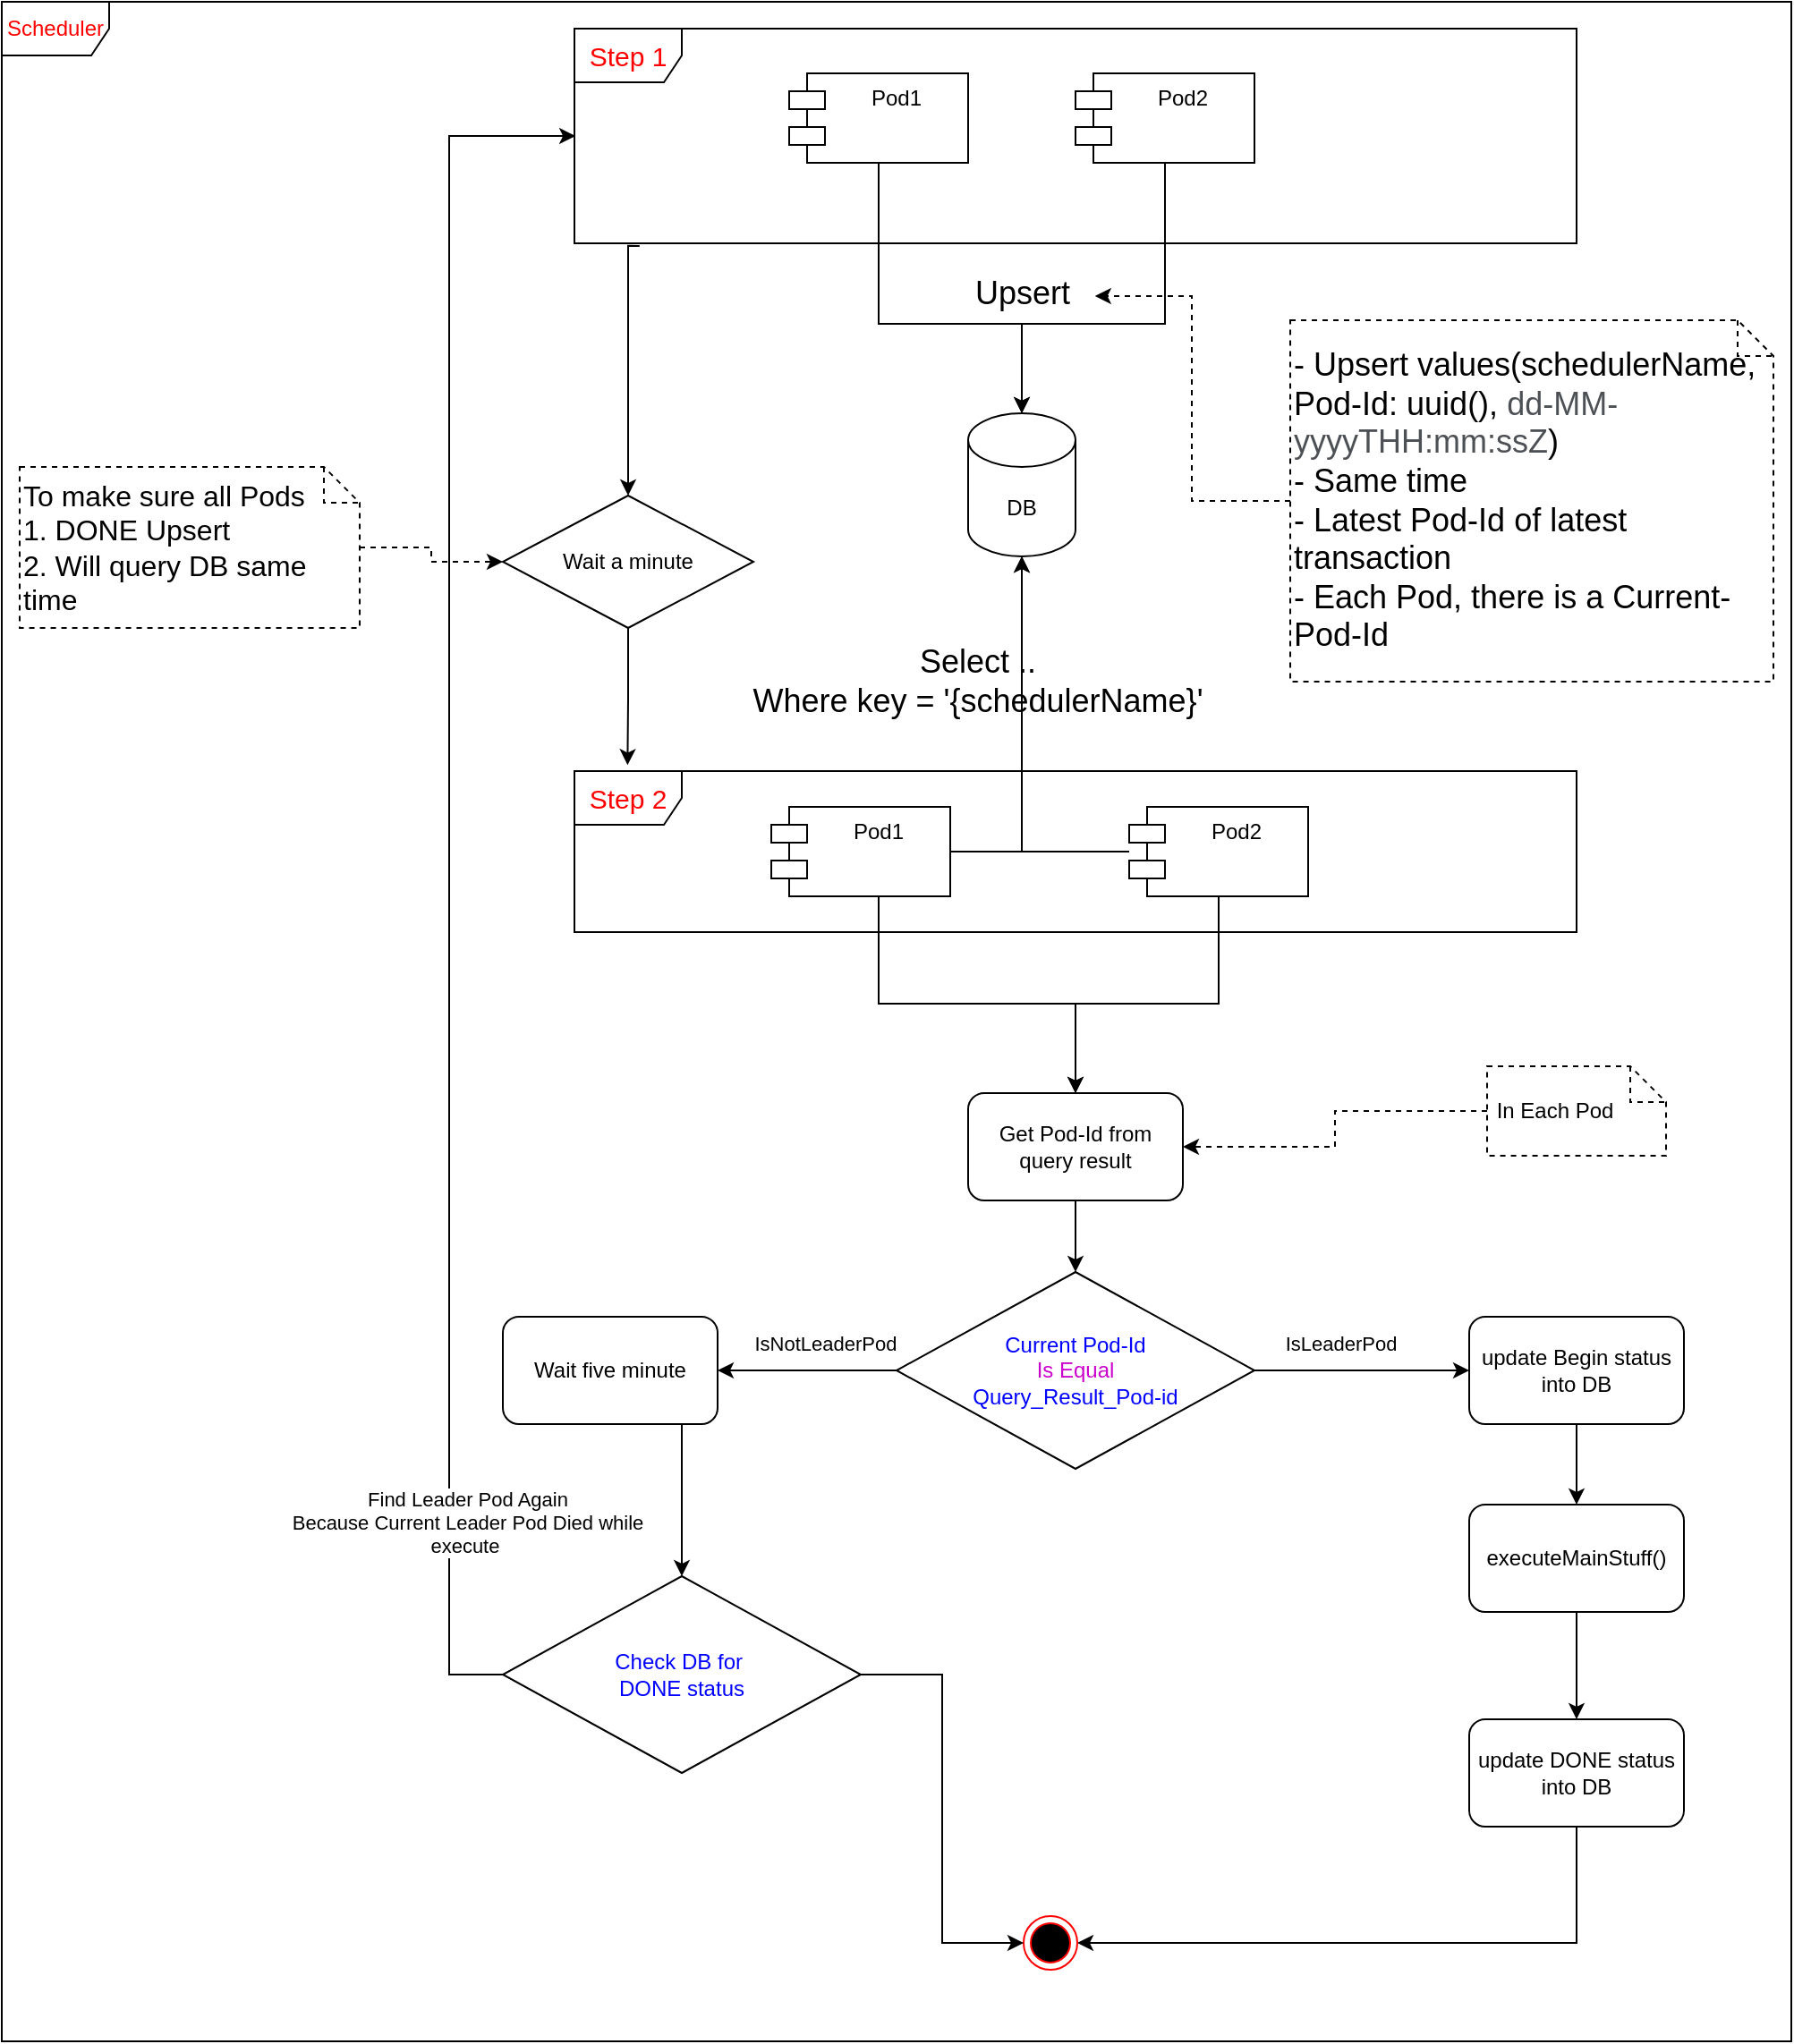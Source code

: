 <mxfile version="24.4.3" type="github">
  <diagram name="Page-1" id="e2xam95Kh5NV5r7jT63Y">
    <mxGraphModel dx="2161" dy="479" grid="1" gridSize="10" guides="1" tooltips="1" connect="1" arrows="1" fold="1" page="1" pageScale="1" pageWidth="850" pageHeight="1100" math="0" shadow="0">
      <root>
        <mxCell id="0" />
        <mxCell id="1" parent="0" />
        <mxCell id="X30sxq30hHPWMuVBQdm3-2" value="Pod1" style="shape=module;align=left;spacingLeft=20;align=center;verticalAlign=top;whiteSpace=wrap;html=1;" vertex="1" parent="1">
          <mxGeometry x="280" y="50" width="100" height="50" as="geometry" />
        </mxCell>
        <mxCell id="X30sxq30hHPWMuVBQdm3-21" style="edgeStyle=orthogonalEdgeStyle;rounded=0;orthogonalLoop=1;jettySize=auto;html=1;exitX=0.5;exitY=1;exitDx=0;exitDy=0;" edge="1" parent="1" source="X30sxq30hHPWMuVBQdm3-3" target="X30sxq30hHPWMuVBQdm3-17">
          <mxGeometry relative="1" as="geometry">
            <Array as="points">
              <mxPoint x="490" y="190" />
              <mxPoint x="410" y="190" />
            </Array>
          </mxGeometry>
        </mxCell>
        <mxCell id="X30sxq30hHPWMuVBQdm3-3" value="Pod2" style="shape=module;align=left;spacingLeft=20;align=center;verticalAlign=top;whiteSpace=wrap;html=1;" vertex="1" parent="1">
          <mxGeometry x="440" y="50" width="100" height="50" as="geometry" />
        </mxCell>
        <mxCell id="X30sxq30hHPWMuVBQdm3-39" style="edgeStyle=orthogonalEdgeStyle;rounded=0;orthogonalLoop=1;jettySize=auto;html=1;entryX=0.5;entryY=0;entryDx=0;entryDy=0;" edge="1" parent="1" source="X30sxq30hHPWMuVBQdm3-7" target="X30sxq30hHPWMuVBQdm3-30">
          <mxGeometry relative="1" as="geometry">
            <Array as="points">
              <mxPoint x="330" y="570" />
              <mxPoint x="440" y="570" />
            </Array>
          </mxGeometry>
        </mxCell>
        <mxCell id="X30sxq30hHPWMuVBQdm3-7" value="Pod1" style="shape=module;align=left;spacingLeft=20;align=center;verticalAlign=top;whiteSpace=wrap;html=1;" vertex="1" parent="1">
          <mxGeometry x="270" y="460" width="100" height="50" as="geometry" />
        </mxCell>
        <mxCell id="X30sxq30hHPWMuVBQdm3-28" style="edgeStyle=orthogonalEdgeStyle;rounded=0;orthogonalLoop=1;jettySize=auto;html=1;" edge="1" parent="1" source="X30sxq30hHPWMuVBQdm3-8" target="X30sxq30hHPWMuVBQdm3-17">
          <mxGeometry relative="1" as="geometry">
            <Array as="points">
              <mxPoint x="410" y="485" />
            </Array>
          </mxGeometry>
        </mxCell>
        <mxCell id="X30sxq30hHPWMuVBQdm3-40" style="edgeStyle=orthogonalEdgeStyle;rounded=0;orthogonalLoop=1;jettySize=auto;html=1;entryX=0.5;entryY=0;entryDx=0;entryDy=0;" edge="1" parent="1" source="X30sxq30hHPWMuVBQdm3-8" target="X30sxq30hHPWMuVBQdm3-30">
          <mxGeometry relative="1" as="geometry">
            <Array as="points">
              <mxPoint x="520" y="570" />
              <mxPoint x="440" y="570" />
            </Array>
          </mxGeometry>
        </mxCell>
        <mxCell id="X30sxq30hHPWMuVBQdm3-8" value="Pod2" style="shape=module;align=left;spacingLeft=20;align=center;verticalAlign=top;whiteSpace=wrap;html=1;" vertex="1" parent="1">
          <mxGeometry x="470" y="460" width="100" height="50" as="geometry" />
        </mxCell>
        <mxCell id="X30sxq30hHPWMuVBQdm3-15" value="&lt;font style=&quot;font-size: 18px;&quot;&gt;- Upsert values(schedulerName, Pod-Id: uuid(),&amp;nbsp;&lt;span style=&quot;color: rgb(77, 81, 86); font-family: arial, sans-serif; background-color: rgb(255, 255, 255);&quot;&gt;dd-MM-yyyyTHH:mm:ssZ&lt;/span&gt;)&lt;br&gt;- Same time&lt;/font&gt;&lt;div style=&quot;font-size: 18px;&quot;&gt;- Latest Pod-Id of latest transaction&lt;/div&gt;&lt;div style=&quot;font-size: 18px;&quot;&gt;- Each Pod, there is a Current-Pod-Id&lt;/div&gt;" style="shape=note;size=20;whiteSpace=wrap;html=1;align=left;dashed=1;" vertex="1" parent="1">
          <mxGeometry x="560" y="188" width="270" height="202" as="geometry" />
        </mxCell>
        <mxCell id="X30sxq30hHPWMuVBQdm3-17" value="DB" style="shape=cylinder3;whiteSpace=wrap;html=1;boundedLbl=1;backgroundOutline=1;size=15;" vertex="1" parent="1">
          <mxGeometry x="380" y="240" width="60" height="80" as="geometry" />
        </mxCell>
        <mxCell id="X30sxq30hHPWMuVBQdm3-55" style="edgeStyle=orthogonalEdgeStyle;rounded=0;orthogonalLoop=1;jettySize=auto;html=1;entryX=0.5;entryY=0;entryDx=0;entryDy=0;exitX=0.065;exitY=1.012;exitDx=0;exitDy=0;exitPerimeter=0;" edge="1" parent="1" source="X30sxq30hHPWMuVBQdm3-19" target="X30sxq30hHPWMuVBQdm3-47">
          <mxGeometry relative="1" as="geometry">
            <mxPoint x="180" y="140" as="sourcePoint" />
            <Array as="points">
              <mxPoint x="190" y="146" />
            </Array>
          </mxGeometry>
        </mxCell>
        <mxCell id="X30sxq30hHPWMuVBQdm3-19" value="&lt;font color=&quot;#ff0000&quot; style=&quot;font-size: 15px;&quot;&gt;Step 1&lt;/font&gt;" style="shape=umlFrame;whiteSpace=wrap;html=1;pointerEvents=0;" vertex="1" parent="1">
          <mxGeometry x="160" y="25" width="560" height="120" as="geometry" />
        </mxCell>
        <mxCell id="X30sxq30hHPWMuVBQdm3-20" style="edgeStyle=orthogonalEdgeStyle;rounded=0;orthogonalLoop=1;jettySize=auto;html=1;exitX=0.5;exitY=1;exitDx=0;exitDy=0;entryX=0.5;entryY=0;entryDx=0;entryDy=0;entryPerimeter=0;" edge="1" parent="1" source="X30sxq30hHPWMuVBQdm3-2" target="X30sxq30hHPWMuVBQdm3-17">
          <mxGeometry relative="1" as="geometry">
            <Array as="points">
              <mxPoint x="330" y="190" />
              <mxPoint x="410" y="190" />
            </Array>
          </mxGeometry>
        </mxCell>
        <mxCell id="X30sxq30hHPWMuVBQdm3-22" value="&lt;font style=&quot;font-size: 18px;&quot;&gt;Upsert&lt;/font&gt;" style="text;html=1;align=center;verticalAlign=middle;resizable=0;points=[];autosize=1;strokeColor=none;fillColor=none;" vertex="1" parent="1">
          <mxGeometry x="370" y="153" width="80" height="40" as="geometry" />
        </mxCell>
        <mxCell id="X30sxq30hHPWMuVBQdm3-24" style="edgeStyle=orthogonalEdgeStyle;rounded=0;orthogonalLoop=1;jettySize=auto;html=1;entryX=1.011;entryY=0.537;entryDx=0;entryDy=0;entryPerimeter=0;dashed=1;" edge="1" parent="1" source="X30sxq30hHPWMuVBQdm3-15" target="X30sxq30hHPWMuVBQdm3-22">
          <mxGeometry relative="1" as="geometry" />
        </mxCell>
        <mxCell id="X30sxq30hHPWMuVBQdm3-25" value="&lt;font color=&quot;#ff0000&quot; style=&quot;font-size: 15px;&quot;&gt;Step 2&lt;/font&gt;" style="shape=umlFrame;whiteSpace=wrap;html=1;pointerEvents=0;" vertex="1" parent="1">
          <mxGeometry x="160" y="440" width="560" height="90" as="geometry" />
        </mxCell>
        <mxCell id="X30sxq30hHPWMuVBQdm3-26" style="edgeStyle=orthogonalEdgeStyle;rounded=0;orthogonalLoop=1;jettySize=auto;html=1;entryX=0.5;entryY=1;entryDx=0;entryDy=0;entryPerimeter=0;" edge="1" parent="1" source="X30sxq30hHPWMuVBQdm3-7" target="X30sxq30hHPWMuVBQdm3-17">
          <mxGeometry relative="1" as="geometry">
            <Array as="points">
              <mxPoint x="410" y="485" />
            </Array>
          </mxGeometry>
        </mxCell>
        <mxCell id="X30sxq30hHPWMuVBQdm3-29" value="&lt;font style=&quot;font-size: 18px;&quot;&gt;Select .. &lt;br&gt;Where key = &#39;{schedulerName}&#39;&lt;/font&gt;" style="text;html=1;align=center;verticalAlign=middle;resizable=0;points=[];autosize=1;strokeColor=none;fillColor=none;" vertex="1" parent="1">
          <mxGeometry x="250" y="360" width="270" height="60" as="geometry" />
        </mxCell>
        <mxCell id="X30sxq30hHPWMuVBQdm3-32" style="edgeStyle=orthogonalEdgeStyle;rounded=0;orthogonalLoop=1;jettySize=auto;html=1;exitX=0.5;exitY=1;exitDx=0;exitDy=0;entryX=0.5;entryY=0;entryDx=0;entryDy=0;" edge="1" parent="1" source="X30sxq30hHPWMuVBQdm3-30" target="X30sxq30hHPWMuVBQdm3-31">
          <mxGeometry relative="1" as="geometry" />
        </mxCell>
        <mxCell id="X30sxq30hHPWMuVBQdm3-30" value="Get Pod-Id from query result" style="rounded=1;whiteSpace=wrap;html=1;" vertex="1" parent="1">
          <mxGeometry x="380" y="620" width="120" height="60" as="geometry" />
        </mxCell>
        <mxCell id="X30sxq30hHPWMuVBQdm3-61" style="edgeStyle=orthogonalEdgeStyle;rounded=0;orthogonalLoop=1;jettySize=auto;html=1;entryX=0;entryY=0.5;entryDx=0;entryDy=0;" edge="1" parent="1" source="X30sxq30hHPWMuVBQdm3-31" target="X30sxq30hHPWMuVBQdm3-56">
          <mxGeometry relative="1" as="geometry" />
        </mxCell>
        <mxCell id="X30sxq30hHPWMuVBQdm3-73" value="IsLeaderPod" style="edgeLabel;html=1;align=center;verticalAlign=middle;resizable=0;points=[];" vertex="1" connectable="0" parent="X30sxq30hHPWMuVBQdm3-61">
          <mxGeometry x="-0.198" y="2" relative="1" as="geometry">
            <mxPoint y="-13" as="offset" />
          </mxGeometry>
        </mxCell>
        <mxCell id="X30sxq30hHPWMuVBQdm3-67" style="edgeStyle=orthogonalEdgeStyle;rounded=0;orthogonalLoop=1;jettySize=auto;html=1;entryX=1;entryY=0.5;entryDx=0;entryDy=0;" edge="1" parent="1" source="X30sxq30hHPWMuVBQdm3-31" target="X30sxq30hHPWMuVBQdm3-66">
          <mxGeometry relative="1" as="geometry" />
        </mxCell>
        <mxCell id="X30sxq30hHPWMuVBQdm3-74" value="IsNotLeaderPod" style="edgeLabel;html=1;align=center;verticalAlign=middle;resizable=0;points=[];" vertex="1" connectable="0" parent="X30sxq30hHPWMuVBQdm3-67">
          <mxGeometry x="0.293" y="-1" relative="1" as="geometry">
            <mxPoint x="24" y="-14" as="offset" />
          </mxGeometry>
        </mxCell>
        <mxCell id="X30sxq30hHPWMuVBQdm3-31" value="&lt;font color=&quot;#0000ff&quot;&gt;Current Pod-Id&lt;/font&gt;&lt;br&gt;&lt;font color=&quot;#cc00cc&quot;&gt;Is Equal&lt;/font&gt;&lt;br&gt;&lt;font color=&quot;#0000ff&quot;&gt;Query_Result_Pod-id&lt;/font&gt;" style="rhombus;whiteSpace=wrap;html=1;" vertex="1" parent="1">
          <mxGeometry x="340" y="720" width="200" height="110" as="geometry" />
        </mxCell>
        <mxCell id="X30sxq30hHPWMuVBQdm3-63" style="edgeStyle=orthogonalEdgeStyle;rounded=0;orthogonalLoop=1;jettySize=auto;html=1;entryX=0.5;entryY=0;entryDx=0;entryDy=0;" edge="1" parent="1" source="X30sxq30hHPWMuVBQdm3-33" target="X30sxq30hHPWMuVBQdm3-59">
          <mxGeometry relative="1" as="geometry" />
        </mxCell>
        <mxCell id="X30sxq30hHPWMuVBQdm3-33" value="executeMainStuff()" style="rounded=1;whiteSpace=wrap;html=1;" vertex="1" parent="1">
          <mxGeometry x="660" y="850" width="120" height="60" as="geometry" />
        </mxCell>
        <mxCell id="X30sxq30hHPWMuVBQdm3-37" value="&lt;font color=&quot;#ff0000&quot;&gt;Scheduler&lt;/font&gt;" style="shape=umlFrame;whiteSpace=wrap;html=1;pointerEvents=0;" vertex="1" parent="1">
          <mxGeometry x="-160" y="10" width="1000" height="1140" as="geometry" />
        </mxCell>
        <mxCell id="X30sxq30hHPWMuVBQdm3-42" style="edgeStyle=orthogonalEdgeStyle;rounded=0;orthogonalLoop=1;jettySize=auto;html=1;entryX=1;entryY=0.5;entryDx=0;entryDy=0;dashed=1;" edge="1" parent="1" source="X30sxq30hHPWMuVBQdm3-41" target="X30sxq30hHPWMuVBQdm3-30">
          <mxGeometry relative="1" as="geometry" />
        </mxCell>
        <mxCell id="X30sxq30hHPWMuVBQdm3-41" value="&lt;div&gt;&amp;nbsp;In Each Pod&lt;/div&gt;" style="shape=note;size=20;whiteSpace=wrap;html=1;align=left;dashed=1;" vertex="1" parent="1">
          <mxGeometry x="670" y="605" width="100" height="50" as="geometry" />
        </mxCell>
        <mxCell id="X30sxq30hHPWMuVBQdm3-47" value="Wait a minute" style="shape=rhombus;perimeter=rhombusPerimeter;whiteSpace=wrap;html=1;align=center;" vertex="1" parent="1">
          <mxGeometry x="120" y="286" width="140" height="74" as="geometry" />
        </mxCell>
        <mxCell id="X30sxq30hHPWMuVBQdm3-54" style="edgeStyle=orthogonalEdgeStyle;rounded=0;orthogonalLoop=1;jettySize=auto;html=1;entryX=0.053;entryY=-0.037;entryDx=0;entryDy=0;entryPerimeter=0;" edge="1" parent="1" source="X30sxq30hHPWMuVBQdm3-47" target="X30sxq30hHPWMuVBQdm3-25">
          <mxGeometry relative="1" as="geometry" />
        </mxCell>
        <mxCell id="X30sxq30hHPWMuVBQdm3-62" style="edgeStyle=orthogonalEdgeStyle;rounded=0;orthogonalLoop=1;jettySize=auto;html=1;" edge="1" parent="1" source="X30sxq30hHPWMuVBQdm3-56" target="X30sxq30hHPWMuVBQdm3-33">
          <mxGeometry relative="1" as="geometry" />
        </mxCell>
        <mxCell id="X30sxq30hHPWMuVBQdm3-56" value="update Begin status&lt;br&gt;into DB" style="rounded=1;whiteSpace=wrap;html=1;" vertex="1" parent="1">
          <mxGeometry x="660" y="745" width="120" height="60" as="geometry" />
        </mxCell>
        <mxCell id="X30sxq30hHPWMuVBQdm3-58" style="edgeStyle=orthogonalEdgeStyle;rounded=0;orthogonalLoop=1;jettySize=auto;html=1;dashed=1;" edge="1" parent="1" source="X30sxq30hHPWMuVBQdm3-57" target="X30sxq30hHPWMuVBQdm3-47">
          <mxGeometry relative="1" as="geometry" />
        </mxCell>
        <mxCell id="X30sxq30hHPWMuVBQdm3-57" value="&lt;div style=&quot;font-size: 16px;&quot;&gt;To make sure all Pods&lt;br&gt;1. DONE Upsert&lt;br&gt;2. Will query DB same time&lt;/div&gt;" style="shape=note;size=20;whiteSpace=wrap;html=1;align=left;dashed=1;" vertex="1" parent="1">
          <mxGeometry x="-150" y="270" width="190" height="90" as="geometry" />
        </mxCell>
        <mxCell id="X30sxq30hHPWMuVBQdm3-65" style="edgeStyle=orthogonalEdgeStyle;rounded=0;orthogonalLoop=1;jettySize=auto;html=1;entryX=1;entryY=0.5;entryDx=0;entryDy=0;" edge="1" parent="1" source="X30sxq30hHPWMuVBQdm3-59" target="X30sxq30hHPWMuVBQdm3-60">
          <mxGeometry relative="1" as="geometry">
            <Array as="points">
              <mxPoint x="720" y="1095" />
            </Array>
          </mxGeometry>
        </mxCell>
        <mxCell id="X30sxq30hHPWMuVBQdm3-59" value="update DONE status&lt;br&gt;into DB" style="rounded=1;whiteSpace=wrap;html=1;" vertex="1" parent="1">
          <mxGeometry x="660" y="970" width="120" height="60" as="geometry" />
        </mxCell>
        <mxCell id="X30sxq30hHPWMuVBQdm3-60" value="" style="ellipse;html=1;shape=endState;fillColor=#000000;strokeColor=#ff0000;" vertex="1" parent="1">
          <mxGeometry x="411" y="1080" width="30" height="30" as="geometry" />
        </mxCell>
        <mxCell id="X30sxq30hHPWMuVBQdm3-71" style="edgeStyle=orthogonalEdgeStyle;rounded=0;orthogonalLoop=1;jettySize=auto;html=1;entryX=0.5;entryY=0;entryDx=0;entryDy=0;" edge="1" parent="1" source="X30sxq30hHPWMuVBQdm3-66" target="X30sxq30hHPWMuVBQdm3-69">
          <mxGeometry relative="1" as="geometry">
            <Array as="points">
              <mxPoint x="220" y="820" />
              <mxPoint x="220" y="820" />
            </Array>
          </mxGeometry>
        </mxCell>
        <mxCell id="X30sxq30hHPWMuVBQdm3-66" value="Wait five minute" style="rounded=1;whiteSpace=wrap;html=1;" vertex="1" parent="1">
          <mxGeometry x="120" y="745" width="120" height="60" as="geometry" />
        </mxCell>
        <mxCell id="X30sxq30hHPWMuVBQdm3-70" style="edgeStyle=orthogonalEdgeStyle;rounded=0;orthogonalLoop=1;jettySize=auto;html=1;entryX=0;entryY=0.5;entryDx=0;entryDy=0;" edge="1" parent="1" source="X30sxq30hHPWMuVBQdm3-69" target="X30sxq30hHPWMuVBQdm3-60">
          <mxGeometry relative="1" as="geometry" />
        </mxCell>
        <mxCell id="X30sxq30hHPWMuVBQdm3-69" value="&lt;font color=&quot;#0000ff&quot;&gt;Check DB for&amp;nbsp;&lt;br&gt;DONE status&lt;/font&gt;" style="rhombus;whiteSpace=wrap;html=1;" vertex="1" parent="1">
          <mxGeometry x="120" y="890" width="200" height="110" as="geometry" />
        </mxCell>
        <mxCell id="X30sxq30hHPWMuVBQdm3-72" style="edgeStyle=orthogonalEdgeStyle;rounded=0;orthogonalLoop=1;jettySize=auto;html=1;entryX=0.001;entryY=0.5;entryDx=0;entryDy=0;entryPerimeter=0;" edge="1" parent="1" source="X30sxq30hHPWMuVBQdm3-69" target="X30sxq30hHPWMuVBQdm3-19">
          <mxGeometry relative="1" as="geometry">
            <Array as="points">
              <mxPoint x="90" y="945" />
              <mxPoint x="90" y="85" />
            </Array>
          </mxGeometry>
        </mxCell>
        <mxCell id="X30sxq30hHPWMuVBQdm3-76" value="Find Leader Pod Again&lt;br&gt;Because Current Leader Pod Died while&lt;br&gt;execute&amp;nbsp;" style="edgeLabel;html=1;align=center;verticalAlign=middle;resizable=0;points=[];" vertex="1" connectable="0" parent="X30sxq30hHPWMuVBQdm3-72">
          <mxGeometry x="-0.831" y="-2" relative="1" as="geometry">
            <mxPoint x="8" y="-34" as="offset" />
          </mxGeometry>
        </mxCell>
      </root>
    </mxGraphModel>
  </diagram>
</mxfile>
